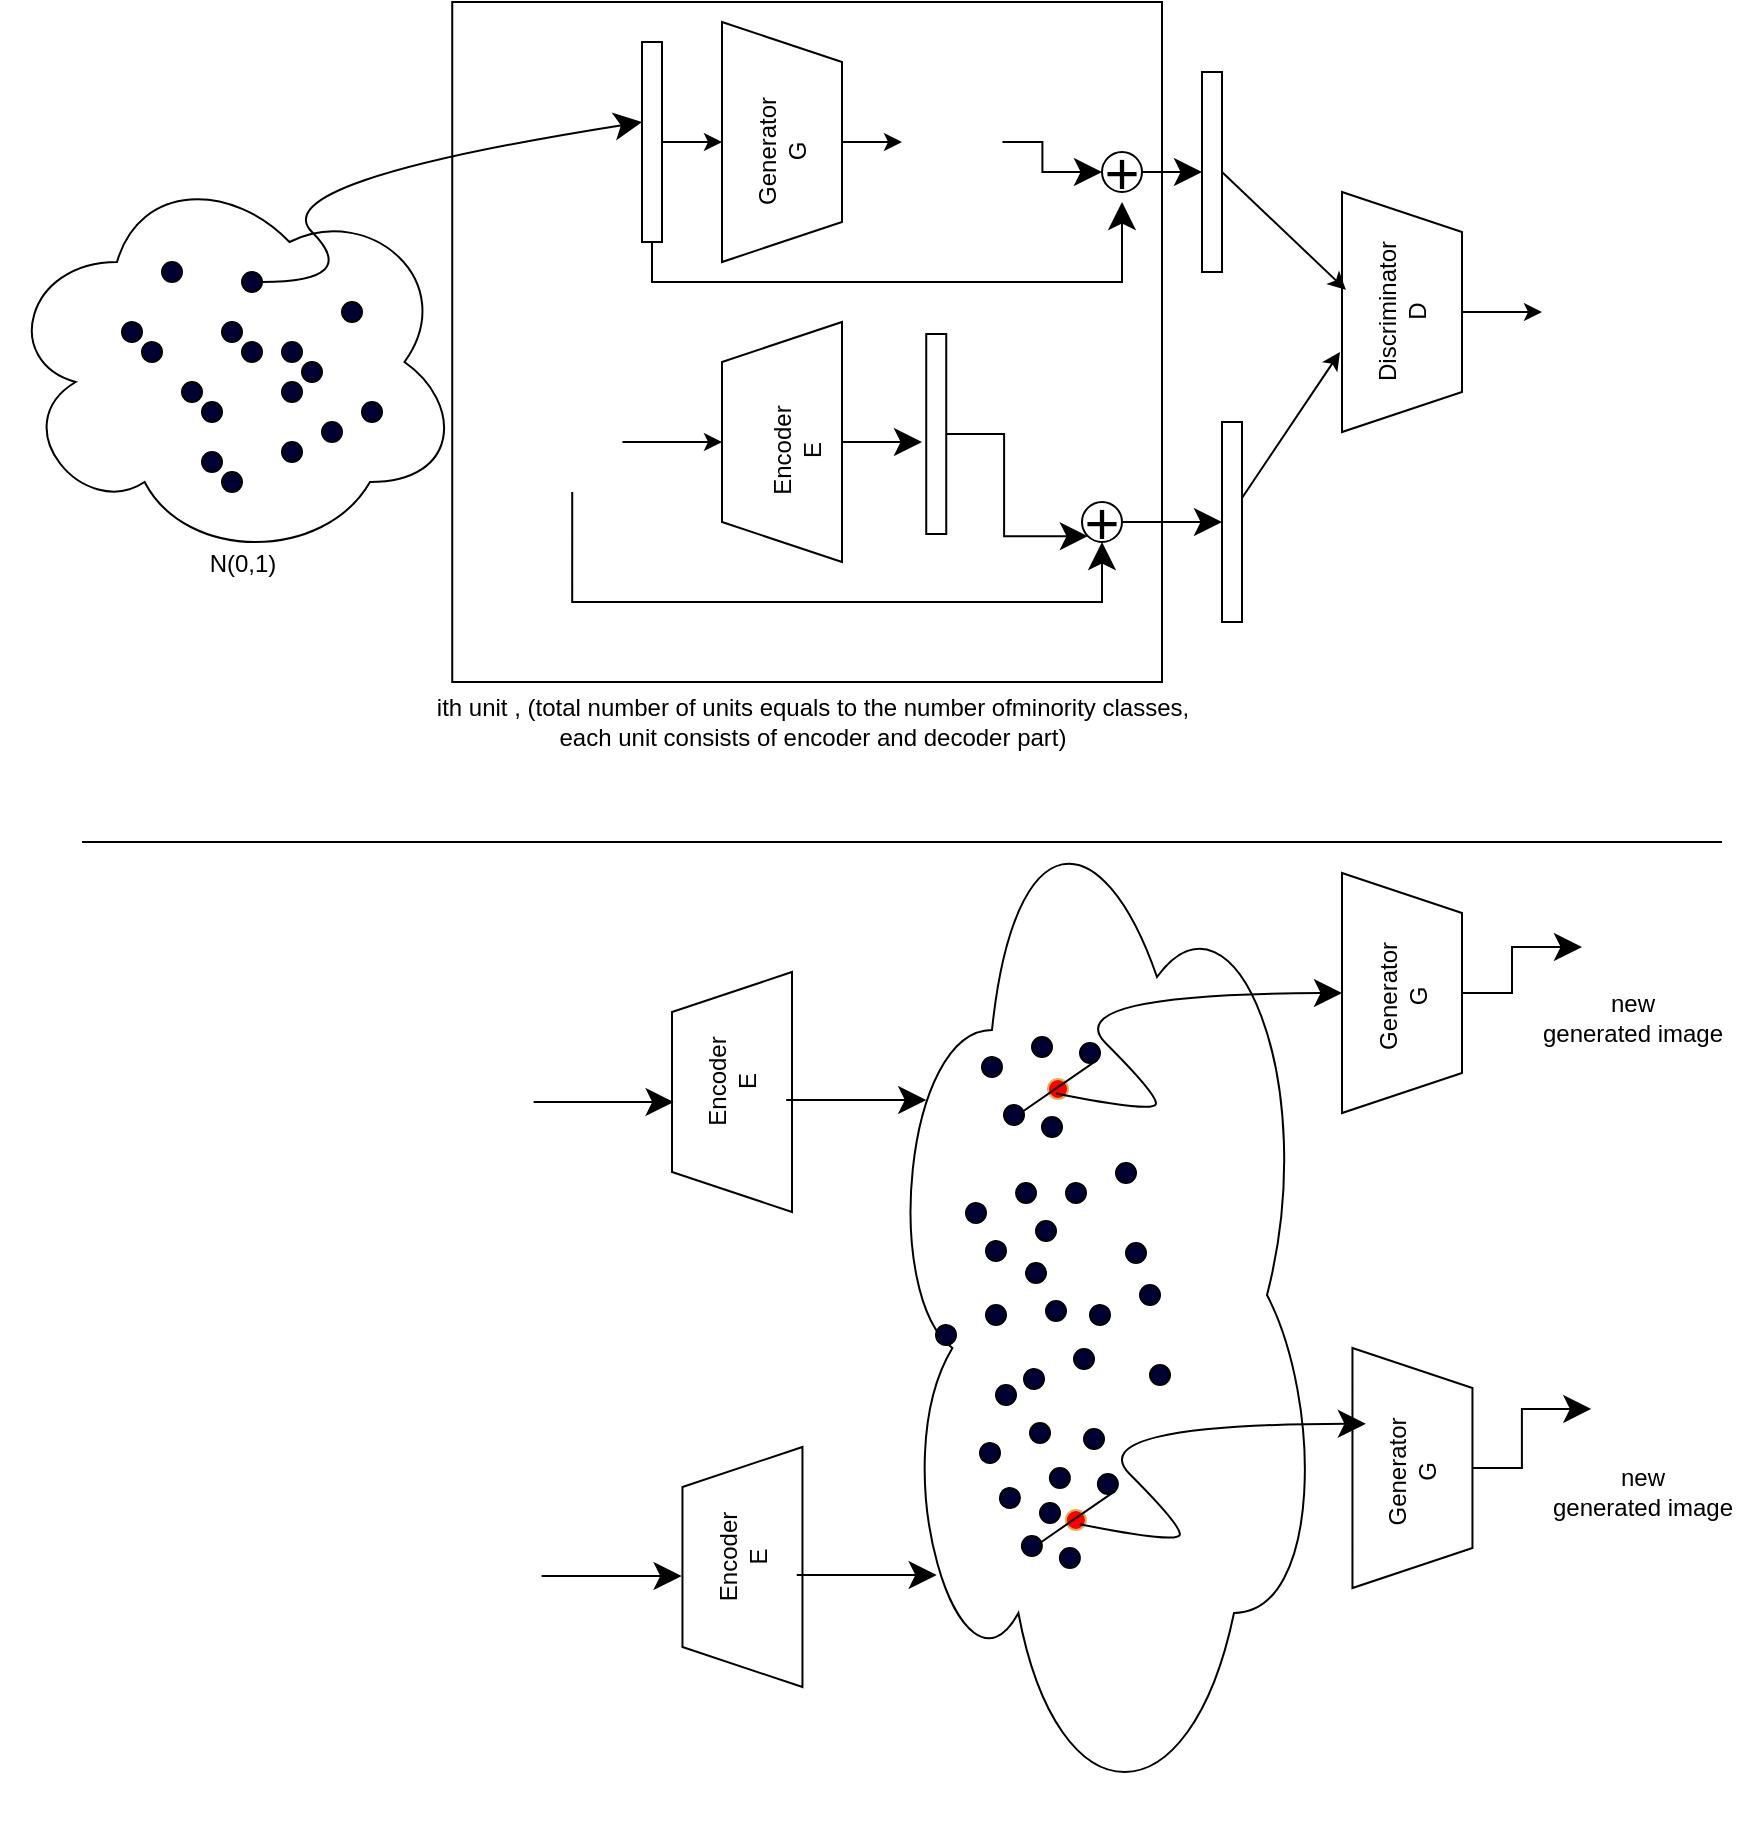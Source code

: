 <mxfile version="20.2.2" type="github">
  <diagram id="qxzACitGlQOlBvRWvhWk" name="Page-1">
    <mxGraphModel dx="1038" dy="509" grid="1" gridSize="10" guides="1" tooltips="1" connect="1" arrows="1" fold="1" page="1" pageScale="1" pageWidth="850" pageHeight="1100" math="0" shadow="0">
      <root>
        <mxCell id="0" />
        <mxCell id="1" parent="0" />
        <mxCell id="vnlqxmWjluv3XNOnIup5-1" value="" style="ellipse;shape=cloud;whiteSpace=wrap;html=1;" vertex="1" parent="1">
          <mxGeometry x="40" y="140" width="230" height="200" as="geometry" />
        </mxCell>
        <mxCell id="vnlqxmWjluv3XNOnIup5-35" style="edgeStyle=orthogonalEdgeStyle;rounded=0;orthogonalLoop=1;jettySize=auto;html=1;exitX=0.5;exitY=0;exitDx=0;exitDy=0;entryX=0;entryY=0.5;entryDx=0;entryDy=0;" edge="1" parent="1" source="vnlqxmWjluv3XNOnIup5-2" target="vnlqxmWjluv3XNOnIup5-33">
          <mxGeometry relative="1" as="geometry" />
        </mxCell>
        <mxCell id="vnlqxmWjluv3XNOnIup5-2" value="" style="shape=trapezoid;perimeter=trapezoidPerimeter;whiteSpace=wrap;html=1;fixedSize=1;rotation=90;" vertex="1" parent="1">
          <mxGeometry x="370" y="100" width="120" height="60" as="geometry" />
        </mxCell>
        <mxCell id="vnlqxmWjluv3XNOnIup5-42" style="edgeStyle=orthogonalEdgeStyle;rounded=0;jumpSize=2;orthogonalLoop=1;jettySize=auto;html=1;exitX=0.5;exitY=1;exitDx=0;exitDy=0;fontSize=30;endSize=11;" edge="1" parent="1" source="vnlqxmWjluv3XNOnIup5-3">
          <mxGeometry relative="1" as="geometry">
            <mxPoint x="500" y="280" as="targetPoint" />
          </mxGeometry>
        </mxCell>
        <mxCell id="vnlqxmWjluv3XNOnIup5-3" value="" style="shape=trapezoid;perimeter=trapezoidPerimeter;whiteSpace=wrap;html=1;fixedSize=1;rotation=-90;" vertex="1" parent="1">
          <mxGeometry x="370" y="250" width="120" height="60" as="geometry" />
        </mxCell>
        <mxCell id="vnlqxmWjluv3XNOnIup5-29" style="edgeStyle=orthogonalEdgeStyle;rounded=0;orthogonalLoop=1;jettySize=auto;html=1;exitX=0.5;exitY=0;exitDx=0;exitDy=0;" edge="1" parent="1" source="vnlqxmWjluv3XNOnIup5-4">
          <mxGeometry relative="1" as="geometry">
            <mxPoint x="810" y="215" as="targetPoint" />
          </mxGeometry>
        </mxCell>
        <mxCell id="vnlqxmWjluv3XNOnIup5-4" value="" style="shape=trapezoid;perimeter=trapezoidPerimeter;whiteSpace=wrap;html=1;fixedSize=1;rotation=90;" vertex="1" parent="1">
          <mxGeometry x="680" y="185" width="120" height="60" as="geometry" />
        </mxCell>
        <mxCell id="vnlqxmWjluv3XNOnIup5-5" value="" style="rounded=0;whiteSpace=wrap;html=1;" vertex="1" parent="1">
          <mxGeometry x="640" y="95" width="10" height="100" as="geometry" />
        </mxCell>
        <mxCell id="vnlqxmWjluv3XNOnIup5-6" value="" style="rounded=0;whiteSpace=wrap;html=1;" vertex="1" parent="1">
          <mxGeometry x="650" y="270" width="10" height="100" as="geometry" />
        </mxCell>
        <mxCell id="vnlqxmWjluv3XNOnIup5-7" value="" style="endArrow=classic;html=1;rounded=0;entryX=0.408;entryY=0.967;entryDx=0;entryDy=0;entryPerimeter=0;" edge="1" parent="1" target="vnlqxmWjluv3XNOnIup5-4">
          <mxGeometry width="50" height="50" relative="1" as="geometry">
            <mxPoint x="650" y="145" as="sourcePoint" />
            <mxPoint x="700" y="95" as="targetPoint" />
          </mxGeometry>
        </mxCell>
        <mxCell id="vnlqxmWjluv3XNOnIup5-10" value="" style="endArrow=classic;html=1;rounded=0;entryX=0.667;entryY=1.017;entryDx=0;entryDy=0;entryPerimeter=0;" edge="1" parent="1" target="vnlqxmWjluv3XNOnIup5-4">
          <mxGeometry width="50" height="50" relative="1" as="geometry">
            <mxPoint x="660" y="308" as="sourcePoint" />
            <mxPoint x="720" y="248" as="targetPoint" />
          </mxGeometry>
        </mxCell>
        <mxCell id="vnlqxmWjluv3XNOnIup5-32" style="edgeStyle=orthogonalEdgeStyle;rounded=0;orthogonalLoop=1;jettySize=auto;html=1;exitX=1;exitY=0.5;exitDx=0;exitDy=0;entryX=0.5;entryY=1;entryDx=0;entryDy=0;" edge="1" parent="1" source="vnlqxmWjluv3XNOnIup5-11" target="vnlqxmWjluv3XNOnIup5-2">
          <mxGeometry relative="1" as="geometry" />
        </mxCell>
        <mxCell id="vnlqxmWjluv3XNOnIup5-37" style="edgeStyle=orthogonalEdgeStyle;rounded=0;orthogonalLoop=1;jettySize=auto;html=1;exitX=0.5;exitY=1;exitDx=0;exitDy=0;jumpSize=2;endSize=11;" edge="1" parent="1" source="vnlqxmWjluv3XNOnIup5-11">
          <mxGeometry relative="1" as="geometry">
            <mxPoint x="600" y="160" as="targetPoint" />
            <Array as="points">
              <mxPoint x="365" y="200" />
              <mxPoint x="600" y="200" />
            </Array>
          </mxGeometry>
        </mxCell>
        <mxCell id="vnlqxmWjluv3XNOnIup5-11" value="" style="rounded=0;whiteSpace=wrap;html=1;" vertex="1" parent="1">
          <mxGeometry x="360" y="80" width="10" height="100" as="geometry" />
        </mxCell>
        <mxCell id="vnlqxmWjluv3XNOnIup5-13" value="" style="ellipse;whiteSpace=wrap;html=1;aspect=fixed;fillColor=#000033;rotation=-5;" vertex="1" parent="1">
          <mxGeometry x="100" y="220" width="10" height="10" as="geometry" />
        </mxCell>
        <mxCell id="vnlqxmWjluv3XNOnIup5-15" value="" style="ellipse;whiteSpace=wrap;html=1;aspect=fixed;fillColor=#000033;" vertex="1" parent="1">
          <mxGeometry x="120" y="190" width="10" height="10" as="geometry" />
        </mxCell>
        <mxCell id="vnlqxmWjluv3XNOnIup5-16" value="" style="ellipse;whiteSpace=wrap;html=1;aspect=fixed;fillColor=#000033;" vertex="1" parent="1">
          <mxGeometry x="130" y="250" width="10" height="10" as="geometry" />
        </mxCell>
        <mxCell id="vnlqxmWjluv3XNOnIup5-17" value="" style="ellipse;whiteSpace=wrap;html=1;aspect=fixed;fillColor=#000033;" vertex="1" parent="1">
          <mxGeometry x="160" y="195" width="10" height="10" as="geometry" />
        </mxCell>
        <mxCell id="vnlqxmWjluv3XNOnIup5-18" value="" style="ellipse;whiteSpace=wrap;html=1;aspect=fixed;fillColor=#000033;" vertex="1" parent="1">
          <mxGeometry x="150" y="220" width="10" height="10" as="geometry" />
        </mxCell>
        <mxCell id="vnlqxmWjluv3XNOnIup5-19" value="" style="ellipse;whiteSpace=wrap;html=1;aspect=fixed;fillColor=#000033;" vertex="1" parent="1">
          <mxGeometry x="180" y="230" width="10" height="10" as="geometry" />
        </mxCell>
        <mxCell id="vnlqxmWjluv3XNOnIup5-20" value="" style="ellipse;whiteSpace=wrap;html=1;aspect=fixed;fillColor=#000033;" vertex="1" parent="1">
          <mxGeometry x="140" y="285" width="10" height="10" as="geometry" />
        </mxCell>
        <mxCell id="vnlqxmWjluv3XNOnIup5-21" value="" style="ellipse;whiteSpace=wrap;html=1;aspect=fixed;fillColor=#000033;" vertex="1" parent="1">
          <mxGeometry x="180" y="250" width="10" height="10" as="geometry" />
        </mxCell>
        <mxCell id="vnlqxmWjluv3XNOnIup5-22" value="" style="ellipse;whiteSpace=wrap;html=1;aspect=fixed;fillColor=#000033;" vertex="1" parent="1">
          <mxGeometry x="180" y="280" width="10" height="10" as="geometry" />
        </mxCell>
        <mxCell id="vnlqxmWjluv3XNOnIup5-23" value="" style="ellipse;whiteSpace=wrap;html=1;aspect=fixed;fillColor=#000033;" vertex="1" parent="1">
          <mxGeometry x="200" y="270" width="10" height="10" as="geometry" />
        </mxCell>
        <mxCell id="vnlqxmWjluv3XNOnIup5-24" value="" style="ellipse;whiteSpace=wrap;html=1;aspect=fixed;fillColor=#000033;" vertex="1" parent="1">
          <mxGeometry x="210" y="210" width="10" height="10" as="geometry" />
        </mxCell>
        <mxCell id="vnlqxmWjluv3XNOnIup5-25" value="" style="ellipse;whiteSpace=wrap;html=1;aspect=fixed;fillColor=#000033;" vertex="1" parent="1">
          <mxGeometry x="220" y="260" width="10" height="10" as="geometry" />
        </mxCell>
        <mxCell id="vnlqxmWjluv3XNOnIup5-31" style="edgeStyle=orthogonalEdgeStyle;rounded=0;orthogonalLoop=1;jettySize=auto;html=1;exitX=1;exitY=0.5;exitDx=0;exitDy=0;entryX=0.5;entryY=0;entryDx=0;entryDy=0;" edge="1" parent="1" source="vnlqxmWjluv3XNOnIup5-30" target="vnlqxmWjluv3XNOnIup5-3">
          <mxGeometry relative="1" as="geometry" />
        </mxCell>
        <mxCell id="vnlqxmWjluv3XNOnIup5-45" style="edgeStyle=orthogonalEdgeStyle;rounded=0;jumpSize=2;orthogonalLoop=1;jettySize=auto;html=1;exitX=0.5;exitY=1;exitDx=0;exitDy=0;entryX=0.5;entryY=1;entryDx=0;entryDy=0;fontSize=30;endSize=11;" edge="1" parent="1" source="vnlqxmWjluv3XNOnIup5-30" target="vnlqxmWjluv3XNOnIup5-43">
          <mxGeometry relative="1" as="geometry" />
        </mxCell>
        <mxCell id="vnlqxmWjluv3XNOnIup5-30" value="" style="shape=image;verticalLabelPosition=bottom;labelBackgroundColor=default;verticalAlign=top;aspect=fixed;imageAspect=0;image=https://machinelearningmastery.com/wp-content/uploads/2019/02/sample_image.png;" vertex="1" parent="1">
          <mxGeometry x="300" y="255.03" width="50.23" height="49.94" as="geometry" />
        </mxCell>
        <mxCell id="vnlqxmWjluv3XNOnIup5-39" style="edgeStyle=orthogonalEdgeStyle;rounded=0;jumpSize=2;orthogonalLoop=1;jettySize=auto;html=1;exitX=1;exitY=0.5;exitDx=0;exitDy=0;entryX=0;entryY=0.5;entryDx=0;entryDy=0;fontSize=30;endSize=11;" edge="1" parent="1" source="vnlqxmWjluv3XNOnIup5-33" target="vnlqxmWjluv3XNOnIup5-38">
          <mxGeometry relative="1" as="geometry" />
        </mxCell>
        <mxCell id="vnlqxmWjluv3XNOnIup5-33" value="" style="shape=image;verticalLabelPosition=bottom;labelBackgroundColor=default;verticalAlign=top;aspect=fixed;imageAspect=0;image=https://machinelearningmastery.com/wp-content/uploads/2019/02/sample_image.png;" vertex="1" parent="1">
          <mxGeometry x="490" y="105.03" width="50.23" height="49.94" as="geometry" />
        </mxCell>
        <mxCell id="vnlqxmWjluv3XNOnIup5-40" style="edgeStyle=orthogonalEdgeStyle;rounded=0;jumpSize=2;orthogonalLoop=1;jettySize=auto;html=1;exitX=1;exitY=0.5;exitDx=0;exitDy=0;entryX=0;entryY=0.5;entryDx=0;entryDy=0;fontSize=30;endSize=11;" edge="1" parent="1" source="vnlqxmWjluv3XNOnIup5-38" target="vnlqxmWjluv3XNOnIup5-5">
          <mxGeometry relative="1" as="geometry" />
        </mxCell>
        <mxCell id="vnlqxmWjluv3XNOnIup5-38" value="&lt;font style=&quot;font-size: 30px;&quot;&gt;+&lt;/font&gt;" style="ellipse;whiteSpace=wrap;html=1;aspect=fixed;fillColor=none;" vertex="1" parent="1">
          <mxGeometry x="590" y="135" width="20" height="20" as="geometry" />
        </mxCell>
        <mxCell id="vnlqxmWjluv3XNOnIup5-44" style="edgeStyle=orthogonalEdgeStyle;rounded=0;jumpSize=2;orthogonalLoop=1;jettySize=auto;html=1;exitX=1;exitY=0.5;exitDx=0;exitDy=0;entryX=0;entryY=1;entryDx=0;entryDy=0;fontSize=30;endSize=11;" edge="1" parent="1" source="vnlqxmWjluv3XNOnIup5-41" target="vnlqxmWjluv3XNOnIup5-43">
          <mxGeometry relative="1" as="geometry" />
        </mxCell>
        <mxCell id="vnlqxmWjluv3XNOnIup5-41" value="" style="rounded=0;whiteSpace=wrap;html=1;" vertex="1" parent="1">
          <mxGeometry x="502.12" y="226" width="10" height="100" as="geometry" />
        </mxCell>
        <mxCell id="vnlqxmWjluv3XNOnIup5-49" value="" style="rounded=0;whiteSpace=wrap;html=1;fontSize=30;fillColor=none;" vertex="1" parent="1">
          <mxGeometry x="265.12" y="60" width="354.88" height="340" as="geometry" />
        </mxCell>
        <mxCell id="vnlqxmWjluv3XNOnIup5-47" style="edgeStyle=orthogonalEdgeStyle;rounded=0;jumpSize=2;orthogonalLoop=1;jettySize=auto;html=1;exitX=1;exitY=0.5;exitDx=0;exitDy=0;entryX=0;entryY=0.5;entryDx=0;entryDy=0;fontSize=30;endSize=11;" edge="1" parent="1" source="vnlqxmWjluv3XNOnIup5-43" target="vnlqxmWjluv3XNOnIup5-6">
          <mxGeometry relative="1" as="geometry" />
        </mxCell>
        <mxCell id="vnlqxmWjluv3XNOnIup5-43" value="&lt;font style=&quot;font-size: 30px;&quot;&gt;+&lt;/font&gt;" style="ellipse;whiteSpace=wrap;html=1;aspect=fixed;fillColor=none;" vertex="1" parent="1">
          <mxGeometry x="580" y="310" width="20" height="20" as="geometry" />
        </mxCell>
        <mxCell id="vnlqxmWjluv3XNOnIup5-48" value="" style="curved=1;endArrow=classic;html=1;rounded=0;fontSize=30;endSize=11;jumpSize=2;entryX=0;entryY=0.4;entryDx=0;entryDy=0;entryPerimeter=0;" edge="1" parent="1" target="vnlqxmWjluv3XNOnIup5-11">
          <mxGeometry width="50" height="50" relative="1" as="geometry">
            <mxPoint x="170" y="200" as="sourcePoint" />
            <mxPoint x="220" y="150" as="targetPoint" />
            <Array as="points">
              <mxPoint x="220" y="200" />
              <mxPoint x="170" y="150" />
            </Array>
          </mxGeometry>
        </mxCell>
        <mxCell id="vnlqxmWjluv3XNOnIup5-50" value="&lt;div style=&quot;font-size: 12px;&quot;&gt;&lt;font style=&quot;font-size: 12px;&quot;&gt;Encoder &lt;br&gt;&lt;/font&gt;&lt;/div&gt;&lt;div style=&quot;font-size: 12px;&quot;&gt;E&lt;br&gt;&lt;/div&gt;" style="text;html=1;resizable=0;autosize=1;align=center;verticalAlign=middle;points=[];fillColor=none;strokeColor=none;rounded=0;fontSize=30;rotation=-90;" vertex="1" parent="1">
          <mxGeometry x="402.56" y="264.97" width="70" height="40" as="geometry" />
        </mxCell>
        <mxCell id="vnlqxmWjluv3XNOnIup5-51" value="&lt;div style=&quot;font-size: 12px;&quot;&gt;&lt;font style=&quot;font-size: 12px;&quot;&gt;Generator&lt;/font&gt;&lt;/div&gt;&lt;div style=&quot;font-size: 12px;&quot;&gt;G&lt;br&gt;&lt;/div&gt;" style="text;html=1;resizable=0;autosize=1;align=center;verticalAlign=middle;points=[];fillColor=none;strokeColor=none;rounded=0;fontSize=30;rotation=-90;" vertex="1" parent="1">
          <mxGeometry x="390" y="114.97" width="80" height="40" as="geometry" />
        </mxCell>
        <mxCell id="vnlqxmWjluv3XNOnIup5-52" value="&lt;div style=&quot;font-size: 12px;&quot;&gt;&lt;font style=&quot;font-size: 12px;&quot;&gt;Discriminator&lt;/font&gt;&lt;/div&gt;&lt;div style=&quot;font-size: 12px;&quot;&gt;&lt;font style=&quot;font-size: 12px;&quot;&gt;D&lt;/font&gt;&lt;br&gt;&lt;/div&gt;" style="text;html=1;resizable=0;autosize=1;align=center;verticalAlign=middle;points=[];fillColor=none;strokeColor=none;rounded=0;fontSize=30;rotation=-90;" vertex="1" parent="1">
          <mxGeometry x="695" y="195.0" width="90" height="40" as="geometry" />
        </mxCell>
        <mxCell id="vnlqxmWjluv3XNOnIup5-53" value="N(0,1)" style="text;html=1;resizable=0;autosize=1;align=center;verticalAlign=middle;points=[];fillColor=none;strokeColor=none;rounded=0;fontSize=12;" vertex="1" parent="1">
          <mxGeometry x="130" y="326" width="60" height="30" as="geometry" />
        </mxCell>
        <mxCell id="vnlqxmWjluv3XNOnIup5-54" value="&lt;div&gt;ith unit , (total number of units equals to the number ofminority classes, &lt;br&gt;&lt;/div&gt;&lt;div&gt;each unit consists of encoder and decoder part)&lt;/div&gt;" style="text;html=1;resizable=0;autosize=1;align=center;verticalAlign=middle;points=[];fillColor=none;strokeColor=none;rounded=0;fontSize=12;" vertex="1" parent="1">
          <mxGeometry x="245" y="400" width="400" height="40" as="geometry" />
        </mxCell>
        <mxCell id="vnlqxmWjluv3XNOnIup5-55" value="" style="endArrow=none;html=1;rounded=0;fontSize=12;endSize=11;jumpSize=2;" edge="1" parent="1">
          <mxGeometry width="50" height="50" relative="1" as="geometry">
            <mxPoint x="80" y="480" as="sourcePoint" />
            <mxPoint x="900" y="480" as="targetPoint" />
          </mxGeometry>
        </mxCell>
        <mxCell id="vnlqxmWjluv3XNOnIup5-56" value="&lt;div style=&quot;font-size: 12px;&quot;&gt;&lt;font style=&quot;font-size: 12px;&quot;&gt;Encoder &lt;br&gt;&lt;/font&gt;&lt;/div&gt;&lt;div style=&quot;font-size: 12px;&quot;&gt;E&lt;br&gt;&lt;/div&gt;" style="text;html=1;resizable=0;autosize=1;align=center;verticalAlign=middle;points=[];fillColor=none;strokeColor=none;rounded=0;fontSize=30;rotation=-90;" vertex="1" parent="1">
          <mxGeometry x="370" y="580" width="70" height="40" as="geometry" />
        </mxCell>
        <mxCell id="vnlqxmWjluv3XNOnIup5-57" value="" style="shape=trapezoid;perimeter=trapezoidPerimeter;whiteSpace=wrap;html=1;fixedSize=1;fontSize=12;fillColor=none;rotation=-90;" vertex="1" parent="1">
          <mxGeometry x="345" y="575" width="120" height="60" as="geometry" />
        </mxCell>
        <mxCell id="vnlqxmWjluv3XNOnIup5-59" value="" style="shape=image;verticalLabelPosition=bottom;labelBackgroundColor=default;verticalAlign=top;aspect=fixed;imageAspect=0;image=https://machinelearningmastery.com/wp-content/uploads/2019/02/sample_image.png;" vertex="1" parent="1">
          <mxGeometry x="210" y="540" width="40.23" height="40" as="geometry" />
        </mxCell>
        <mxCell id="vnlqxmWjluv3XNOnIup5-60" value="" style="shape=image;verticalLabelPosition=bottom;labelBackgroundColor=default;verticalAlign=top;aspect=fixed;imageAspect=0;image=https://machinelearningmastery.com/wp-content/uploads/2019/02/sample_image.png;" vertex="1" parent="1">
          <mxGeometry x="260.23" y="510.46" width="39.77" height="39.54" as="geometry" />
        </mxCell>
        <mxCell id="vnlqxmWjluv3XNOnIup5-61" value="" style="shape=image;verticalLabelPosition=bottom;labelBackgroundColor=default;verticalAlign=top;aspect=fixed;imageAspect=0;image=https://machinelearningmastery.com/wp-content/uploads/2019/02/sample_image.png;" vertex="1" parent="1">
          <mxGeometry x="270" y="560" width="39.77" height="39.54" as="geometry" />
        </mxCell>
        <mxCell id="vnlqxmWjluv3XNOnIup5-62" value="" style="shape=image;verticalLabelPosition=bottom;labelBackgroundColor=default;verticalAlign=top;aspect=fixed;imageAspect=0;image=https://machinelearningmastery.com/wp-content/uploads/2019/02/sample_image.png;" vertex="1" parent="1">
          <mxGeometry x="200" y="490" width="39.77" height="39.54" as="geometry" />
        </mxCell>
        <mxCell id="vnlqxmWjluv3XNOnIup5-63" value="" style="shape=image;verticalLabelPosition=bottom;labelBackgroundColor=default;verticalAlign=top;aspect=fixed;imageAspect=0;image=https://i.stack.imgur.com/BvH4E.png;" vertex="1" parent="1">
          <mxGeometry x="160" y="760" width="40.69" height="53.03" as="geometry" />
        </mxCell>
        <mxCell id="vnlqxmWjluv3XNOnIup5-64" value="" style="shape=image;verticalLabelPosition=bottom;labelBackgroundColor=default;verticalAlign=top;aspect=fixed;imageAspect=0;image=https://i.stack.imgur.com/BvH4E.png;" vertex="1" parent="1">
          <mxGeometry x="207" y="770" width="40.69" height="53.03" as="geometry" />
        </mxCell>
        <mxCell id="vnlqxmWjluv3XNOnIup5-65" value="" style="shape=image;verticalLabelPosition=bottom;labelBackgroundColor=default;verticalAlign=top;aspect=fixed;imageAspect=0;image=https://i.stack.imgur.com/BvH4E.png;" vertex="1" parent="1">
          <mxGeometry x="160" y="822" width="40.69" height="53.03" as="geometry" />
        </mxCell>
        <mxCell id="vnlqxmWjluv3XNOnIup5-66" value="" style="shape=image;verticalLabelPosition=bottom;labelBackgroundColor=default;verticalAlign=top;aspect=fixed;imageAspect=0;image=https://i.stack.imgur.com/BvH4E.png;" vertex="1" parent="1">
          <mxGeometry x="210" y="850" width="40.69" height="53.03" as="geometry" />
        </mxCell>
        <mxCell id="vnlqxmWjluv3XNOnIup5-67" value="" style="shape=image;verticalLabelPosition=bottom;labelBackgroundColor=default;verticalAlign=top;aspect=fixed;imageAspect=0;image=https://i.stack.imgur.com/BvH4E.png;" vertex="1" parent="1">
          <mxGeometry x="265.12" y="790" width="40.69" height="53.03" as="geometry" />
        </mxCell>
        <mxCell id="vnlqxmWjluv3XNOnIup5-68" value="" style="endArrow=classic;html=1;rounded=0;fontSize=12;endSize=11;jumpSize=2;" edge="1" parent="1">
          <mxGeometry width="50" height="50" relative="1" as="geometry">
            <mxPoint x="305.81" y="610" as="sourcePoint" />
            <mxPoint x="375.81" y="610" as="targetPoint" />
          </mxGeometry>
        </mxCell>
        <mxCell id="vnlqxmWjluv3XNOnIup5-69" value="" style="endArrow=classic;html=1;rounded=0;fontSize=12;endSize=11;jumpSize=2;" edge="1" parent="1">
          <mxGeometry width="50" height="50" relative="1" as="geometry">
            <mxPoint x="432.12" y="609" as="sourcePoint" />
            <mxPoint x="502.12" y="609" as="targetPoint" />
          </mxGeometry>
        </mxCell>
        <mxCell id="vnlqxmWjluv3XNOnIup5-74" value="" style="ellipse;whiteSpace=wrap;html=1;aspect=fixed;fillColor=#000033;rotation=-5;" vertex="1" parent="1">
          <mxGeometry x="110" y="230" width="10" height="10" as="geometry" />
        </mxCell>
        <mxCell id="vnlqxmWjluv3XNOnIup5-75" value="" style="ellipse;whiteSpace=wrap;html=1;aspect=fixed;fillColor=#000033;" vertex="1" parent="1">
          <mxGeometry x="140" y="260" width="10" height="10" as="geometry" />
        </mxCell>
        <mxCell id="vnlqxmWjluv3XNOnIup5-76" value="" style="ellipse;whiteSpace=wrap;html=1;aspect=fixed;fillColor=#000033;" vertex="1" parent="1">
          <mxGeometry x="160" y="230" width="10" height="10" as="geometry" />
        </mxCell>
        <mxCell id="vnlqxmWjluv3XNOnIup5-77" value="" style="ellipse;whiteSpace=wrap;html=1;aspect=fixed;fillColor=#000033;" vertex="1" parent="1">
          <mxGeometry x="190" y="240" width="10" height="10" as="geometry" />
        </mxCell>
        <mxCell id="vnlqxmWjluv3XNOnIup5-78" value="" style="ellipse;whiteSpace=wrap;html=1;aspect=fixed;fillColor=#000033;" vertex="1" parent="1">
          <mxGeometry x="150" y="295" width="10" height="10" as="geometry" />
        </mxCell>
        <mxCell id="vnlqxmWjluv3XNOnIup5-79" value="" style="ellipse;whiteSpace=wrap;html=1;aspect=fixed;fillColor=#000033;rotation=-5;" vertex="1" parent="1">
          <mxGeometry x="530" y="587.5" width="10" height="10" as="geometry" />
        </mxCell>
        <mxCell id="vnlqxmWjluv3XNOnIup5-80" value="" style="ellipse;whiteSpace=wrap;html=1;aspect=fixed;fillColor=#000033;" vertex="1" parent="1">
          <mxGeometry x="560" y="617.5" width="10" height="10" as="geometry" />
        </mxCell>
        <mxCell id="vnlqxmWjluv3XNOnIup5-81" value="" style="ellipse;whiteSpace=wrap;html=1;aspect=fixed;fillColor=#FF0000;strokeColor=#d6b656;" vertex="1" parent="1">
          <mxGeometry x="563" y="598.5" width="10" height="10" as="geometry" />
        </mxCell>
        <mxCell id="vnlqxmWjluv3XNOnIup5-82" value="" style="ellipse;whiteSpace=wrap;html=1;aspect=fixed;fillColor=#000033;" vertex="1" parent="1">
          <mxGeometry x="610" y="597.5" as="geometry" />
        </mxCell>
        <mxCell id="vnlqxmWjluv3XNOnIup5-83" value="" style="ellipse;whiteSpace=wrap;html=1;aspect=fixed;fillColor=#000033;" vertex="1" parent="1">
          <mxGeometry x="555" y="577.5" width="10" height="10" as="geometry" />
        </mxCell>
        <mxCell id="vnlqxmWjluv3XNOnIup5-85" value="" style="ellipse;whiteSpace=wrap;html=1;aspect=fixed;fillColor=#000033;" vertex="1" parent="1">
          <mxGeometry x="541" y="611.5" width="10" height="10" as="geometry" />
        </mxCell>
        <mxCell id="vnlqxmWjluv3XNOnIup5-86" value="" style="ellipse;whiteSpace=wrap;html=1;aspect=fixed;fillColor=#000033;" vertex="1" parent="1">
          <mxGeometry x="579" y="580.5" width="10" height="10" as="geometry" />
        </mxCell>
        <mxCell id="vnlqxmWjluv3XNOnIup5-87" value="" style="endArrow=none;html=1;rounded=0;fontSize=12;endSize=11;jumpSize=2;entryX=1;entryY=1;entryDx=0;entryDy=0;" edge="1" parent="1" target="vnlqxmWjluv3XNOnIup5-86">
          <mxGeometry width="50" height="50" relative="1" as="geometry">
            <mxPoint x="550" y="615" as="sourcePoint" />
            <mxPoint x="600" y="565" as="targetPoint" />
          </mxGeometry>
        </mxCell>
        <mxCell id="vnlqxmWjluv3XNOnIup5-89" value="" style="shape=image;verticalLabelPosition=bottom;labelBackgroundColor=default;verticalAlign=top;aspect=fixed;imageAspect=0;image=https://machinelearningmastery.com/wp-content/uploads/2019/02/sample_image.png;" vertex="1" parent="1">
          <mxGeometry x="830" y="512.73" width="39.77" height="39.54" as="geometry" />
        </mxCell>
        <mxCell id="vnlqxmWjluv3XNOnIup5-90" value="&lt;div&gt;new&lt;/div&gt;&lt;div&gt;generated image &lt;br&gt;&lt;/div&gt;" style="text;html=1;resizable=0;autosize=1;align=center;verticalAlign=middle;points=[];fillColor=none;strokeColor=none;rounded=0;fontSize=12;" vertex="1" parent="1">
          <mxGeometry x="800" y="547.5" width="110" height="40" as="geometry" />
        </mxCell>
        <mxCell id="vnlqxmWjluv3XNOnIup5-114" style="edgeStyle=orthogonalEdgeStyle;rounded=0;jumpSize=2;orthogonalLoop=1;jettySize=auto;html=1;exitX=0.5;exitY=0;exitDx=0;exitDy=0;entryX=0;entryY=0.5;entryDx=0;entryDy=0;fontSize=12;endSize=11;" edge="1" parent="1" source="vnlqxmWjluv3XNOnIup5-92" target="vnlqxmWjluv3XNOnIup5-89">
          <mxGeometry relative="1" as="geometry" />
        </mxCell>
        <mxCell id="vnlqxmWjluv3XNOnIup5-92" value="" style="shape=trapezoid;perimeter=trapezoidPerimeter;whiteSpace=wrap;html=1;fixedSize=1;fontSize=12;fillColor=none;rotation=90;" vertex="1" parent="1">
          <mxGeometry x="680" y="525.5" width="120" height="60" as="geometry" />
        </mxCell>
        <mxCell id="vnlqxmWjluv3XNOnIup5-93" value="&lt;div&gt;Generator &lt;br&gt;&lt;/div&gt;&lt;div&gt;G&lt;br&gt;&lt;/div&gt;" style="text;html=1;resizable=0;autosize=1;align=center;verticalAlign=middle;points=[];fillColor=none;strokeColor=none;rounded=0;fontSize=12;rotation=-90;" vertex="1" parent="1">
          <mxGeometry x="700" y="537.5" width="80" height="40" as="geometry" />
        </mxCell>
        <mxCell id="vnlqxmWjluv3XNOnIup5-115" value="&lt;div style=&quot;font-size: 12px;&quot;&gt;&lt;font style=&quot;font-size: 12px;&quot;&gt;Encoder &lt;br&gt;&lt;/font&gt;&lt;/div&gt;&lt;div style=&quot;font-size: 12px;&quot;&gt;E&lt;br&gt;&lt;/div&gt;" style="text;html=1;resizable=0;autosize=1;align=center;verticalAlign=middle;points=[];fillColor=none;strokeColor=none;rounded=0;fontSize=30;rotation=-90;" vertex="1" parent="1">
          <mxGeometry x="375.23" y="817.5" width="70" height="40" as="geometry" />
        </mxCell>
        <mxCell id="vnlqxmWjluv3XNOnIup5-116" value="" style="shape=trapezoid;perimeter=trapezoidPerimeter;whiteSpace=wrap;html=1;fixedSize=1;fontSize=12;fillColor=none;rotation=-90;" vertex="1" parent="1">
          <mxGeometry x="350.23" y="812.5" width="120" height="60" as="geometry" />
        </mxCell>
        <mxCell id="vnlqxmWjluv3XNOnIup5-117" value="" style="endArrow=classic;html=1;rounded=0;fontSize=12;endSize=11;jumpSize=2;" edge="1" parent="1">
          <mxGeometry width="50" height="50" relative="1" as="geometry">
            <mxPoint x="437.35" y="846.5" as="sourcePoint" />
            <mxPoint x="507.35" y="846.5" as="targetPoint" />
          </mxGeometry>
        </mxCell>
        <mxCell id="vnlqxmWjluv3XNOnIup5-128" value="&lt;div&gt;new&lt;/div&gt;&lt;div&gt;generated image &lt;br&gt;&lt;/div&gt;" style="text;html=1;resizable=0;autosize=1;align=center;verticalAlign=middle;points=[];fillColor=none;strokeColor=none;rounded=0;fontSize=12;" vertex="1" parent="1">
          <mxGeometry x="805.23" y="785" width="110" height="40" as="geometry" />
        </mxCell>
        <mxCell id="vnlqxmWjluv3XNOnIup5-171" style="edgeStyle=orthogonalEdgeStyle;rounded=0;jumpSize=2;orthogonalLoop=1;jettySize=auto;html=1;exitX=0.5;exitY=0;exitDx=0;exitDy=0;entryX=0;entryY=0.5;entryDx=0;entryDy=0;fontSize=12;endSize=11;" edge="1" parent="1" source="vnlqxmWjluv3XNOnIup5-130" target="vnlqxmWjluv3XNOnIup5-169">
          <mxGeometry relative="1" as="geometry" />
        </mxCell>
        <mxCell id="vnlqxmWjluv3XNOnIup5-130" value="" style="shape=trapezoid;perimeter=trapezoidPerimeter;whiteSpace=wrap;html=1;fixedSize=1;fontSize=12;fillColor=none;rotation=90;" vertex="1" parent="1">
          <mxGeometry x="685.23" y="763" width="120" height="60" as="geometry" />
        </mxCell>
        <mxCell id="vnlqxmWjluv3XNOnIup5-131" value="&lt;div&gt;Generator &lt;br&gt;&lt;/div&gt;&lt;div&gt;G&lt;br&gt;&lt;/div&gt;" style="text;html=1;resizable=0;autosize=1;align=center;verticalAlign=middle;points=[];fillColor=none;strokeColor=none;rounded=0;fontSize=12;rotation=-90;" vertex="1" parent="1">
          <mxGeometry x="705.23" y="775" width="80" height="40" as="geometry" />
        </mxCell>
        <mxCell id="vnlqxmWjluv3XNOnIup5-132" value="" style="ellipse;whiteSpace=wrap;html=1;aspect=fixed;fillColor=#000033;rotation=-5;" vertex="1" parent="1">
          <mxGeometry x="538.94" y="803" width="10" height="10" as="geometry" />
        </mxCell>
        <mxCell id="vnlqxmWjluv3XNOnIup5-133" value="" style="ellipse;whiteSpace=wrap;html=1;aspect=fixed;fillColor=#000033;" vertex="1" parent="1">
          <mxGeometry x="568.94" y="833" width="10" height="10" as="geometry" />
        </mxCell>
        <mxCell id="vnlqxmWjluv3XNOnIup5-134" value="" style="ellipse;whiteSpace=wrap;html=1;aspect=fixed;fillColor=#FF0000;strokeColor=#d6b656;" vertex="1" parent="1">
          <mxGeometry x="571.94" y="814" width="10" height="10" as="geometry" />
        </mxCell>
        <mxCell id="vnlqxmWjluv3XNOnIup5-135" value="" style="ellipse;whiteSpace=wrap;html=1;aspect=fixed;fillColor=#000033;" vertex="1" parent="1">
          <mxGeometry x="618.94" y="813" as="geometry" />
        </mxCell>
        <mxCell id="vnlqxmWjluv3XNOnIup5-136" value="" style="ellipse;whiteSpace=wrap;html=1;aspect=fixed;fillColor=#000033;" vertex="1" parent="1">
          <mxGeometry x="563.94" y="793" width="10" height="10" as="geometry" />
        </mxCell>
        <mxCell id="vnlqxmWjluv3XNOnIup5-137" value="" style="ellipse;whiteSpace=wrap;html=1;aspect=fixed;fillColor=#000033;" vertex="1" parent="1">
          <mxGeometry x="549.94" y="827" width="10" height="10" as="geometry" />
        </mxCell>
        <mxCell id="vnlqxmWjluv3XNOnIup5-138" value="" style="ellipse;whiteSpace=wrap;html=1;aspect=fixed;fillColor=#000033;" vertex="1" parent="1">
          <mxGeometry x="587.94" y="796" width="10" height="10" as="geometry" />
        </mxCell>
        <mxCell id="vnlqxmWjluv3XNOnIup5-139" value="" style="endArrow=none;html=1;rounded=0;fontSize=12;endSize=11;jumpSize=2;entryX=1;entryY=1;entryDx=0;entryDy=0;" edge="1" parent="1" target="vnlqxmWjluv3XNOnIup5-138">
          <mxGeometry width="50" height="50" relative="1" as="geometry">
            <mxPoint x="558.94" y="830.5" as="sourcePoint" />
            <mxPoint x="608.94" y="780.5" as="targetPoint" />
          </mxGeometry>
        </mxCell>
        <mxCell id="vnlqxmWjluv3XNOnIup5-141" value="" style="endArrow=classic;html=1;rounded=0;fontSize=12;endSize=11;jumpSize=2;" edge="1" parent="1">
          <mxGeometry width="50" height="50" relative="1" as="geometry">
            <mxPoint x="309.81" y="847" as="sourcePoint" />
            <mxPoint x="379.81" y="847" as="targetPoint" />
          </mxGeometry>
        </mxCell>
        <mxCell id="vnlqxmWjluv3XNOnIup5-143" value="" style="ellipse;shape=cloud;whiteSpace=wrap;html=1;fontSize=12;fillColor=none;" vertex="1" parent="1">
          <mxGeometry x="480" y="441.5" width="220" height="530" as="geometry" />
        </mxCell>
        <mxCell id="vnlqxmWjluv3XNOnIup5-142" value="" style="curved=1;endArrow=classic;html=1;rounded=0;fontSize=12;endSize=11;jumpSize=2;entryX=0.5;entryY=1;entryDx=0;entryDy=0;" edge="1" parent="1" target="vnlqxmWjluv3XNOnIup5-92">
          <mxGeometry width="50" height="50" relative="1" as="geometry">
            <mxPoint x="567" y="605.76" as="sourcePoint" />
            <mxPoint x="695" y="495.24" as="targetPoint" />
            <Array as="points">
              <mxPoint x="617" y="615.76" />
              <mxPoint x="617" y="605.76" />
              <mxPoint x="567" y="555.76" />
            </Array>
          </mxGeometry>
        </mxCell>
        <mxCell id="vnlqxmWjluv3XNOnIup5-145" value="" style="curved=1;endArrow=classic;html=1;rounded=0;fontSize=12;endSize=11;jumpSize=2;entryX=0.5;entryY=1;entryDx=0;entryDy=0;" edge="1" parent="1">
          <mxGeometry width="50" height="50" relative="1" as="geometry">
            <mxPoint x="578.94" y="821.13" as="sourcePoint" />
            <mxPoint x="721.94" y="770.87" as="targetPoint" />
            <Array as="points">
              <mxPoint x="628.94" y="831.13" />
              <mxPoint x="628.94" y="821.13" />
              <mxPoint x="578.94" y="771.13" />
            </Array>
          </mxGeometry>
        </mxCell>
        <mxCell id="vnlqxmWjluv3XNOnIup5-148" value="" style="ellipse;whiteSpace=wrap;html=1;aspect=fixed;fillColor=#000033;rotation=-5;" vertex="1" parent="1">
          <mxGeometry x="572" y="650.5" width="10" height="10" as="geometry" />
        </mxCell>
        <mxCell id="vnlqxmWjluv3XNOnIup5-149" value="" style="ellipse;whiteSpace=wrap;html=1;aspect=fixed;fillColor=#000033;" vertex="1" parent="1">
          <mxGeometry x="602" y="680.5" width="10" height="10" as="geometry" />
        </mxCell>
        <mxCell id="vnlqxmWjluv3XNOnIup5-150" value="" style="ellipse;whiteSpace=wrap;html=1;aspect=fixed;fillColor=#000033;" vertex="1" parent="1">
          <mxGeometry x="597" y="640.5" width="10" height="10" as="geometry" />
        </mxCell>
        <mxCell id="vnlqxmWjluv3XNOnIup5-151" value="" style="ellipse;whiteSpace=wrap;html=1;aspect=fixed;fillColor=#000033;rotation=-5;" vertex="1" parent="1">
          <mxGeometry x="522" y="660.5" width="10" height="10" as="geometry" />
        </mxCell>
        <mxCell id="vnlqxmWjluv3XNOnIup5-152" value="" style="ellipse;whiteSpace=wrap;html=1;aspect=fixed;fillColor=#000033;" vertex="1" parent="1">
          <mxGeometry x="552" y="690.5" width="10" height="10" as="geometry" />
        </mxCell>
        <mxCell id="vnlqxmWjluv3XNOnIup5-153" value="" style="ellipse;whiteSpace=wrap;html=1;aspect=fixed;fillColor=#000033;" vertex="1" parent="1">
          <mxGeometry x="547" y="650.5" width="10" height="10" as="geometry" />
        </mxCell>
        <mxCell id="vnlqxmWjluv3XNOnIup5-154" value="" style="ellipse;whiteSpace=wrap;html=1;aspect=fixed;fillColor=#000033;rotation=-5;" vertex="1" parent="1">
          <mxGeometry x="532" y="679.5" width="10" height="10" as="geometry" />
        </mxCell>
        <mxCell id="vnlqxmWjluv3XNOnIup5-155" value="" style="ellipse;whiteSpace=wrap;html=1;aspect=fixed;fillColor=#000033;" vertex="1" parent="1">
          <mxGeometry x="562" y="709.5" width="10" height="10" as="geometry" />
        </mxCell>
        <mxCell id="vnlqxmWjluv3XNOnIup5-156" value="" style="ellipse;whiteSpace=wrap;html=1;aspect=fixed;fillColor=#000033;" vertex="1" parent="1">
          <mxGeometry x="557" y="669.5" width="10" height="10" as="geometry" />
        </mxCell>
        <mxCell id="vnlqxmWjluv3XNOnIup5-157" value="" style="ellipse;whiteSpace=wrap;html=1;aspect=fixed;fillColor=#000033;rotation=-5;" vertex="1" parent="1">
          <mxGeometry x="584" y="711.5" width="10" height="10" as="geometry" />
        </mxCell>
        <mxCell id="vnlqxmWjluv3XNOnIup5-158" value="" style="ellipse;whiteSpace=wrap;html=1;aspect=fixed;fillColor=#000033;" vertex="1" parent="1">
          <mxGeometry x="614" y="741.5" width="10" height="10" as="geometry" />
        </mxCell>
        <mxCell id="vnlqxmWjluv3XNOnIup5-159" value="" style="ellipse;whiteSpace=wrap;html=1;aspect=fixed;fillColor=#000033;" vertex="1" parent="1">
          <mxGeometry x="609" y="701.5" width="10" height="10" as="geometry" />
        </mxCell>
        <mxCell id="vnlqxmWjluv3XNOnIup5-160" value="" style="ellipse;whiteSpace=wrap;html=1;aspect=fixed;fillColor=#000033;rotation=-5;" vertex="1" parent="1">
          <mxGeometry x="507" y="721.5" width="10" height="10" as="geometry" />
        </mxCell>
        <mxCell id="vnlqxmWjluv3XNOnIup5-161" value="" style="ellipse;whiteSpace=wrap;html=1;aspect=fixed;fillColor=#000033;" vertex="1" parent="1">
          <mxGeometry x="537" y="751.5" width="10" height="10" as="geometry" />
        </mxCell>
        <mxCell id="vnlqxmWjluv3XNOnIup5-162" value="" style="ellipse;whiteSpace=wrap;html=1;aspect=fixed;fillColor=#000033;" vertex="1" parent="1">
          <mxGeometry x="532" y="711.5" width="10" height="10" as="geometry" />
        </mxCell>
        <mxCell id="vnlqxmWjluv3XNOnIup5-163" value="" style="ellipse;whiteSpace=wrap;html=1;aspect=fixed;fillColor=#000033;rotation=-5;" vertex="1" parent="1">
          <mxGeometry x="529" y="780.5" width="10" height="10" as="geometry" />
        </mxCell>
        <mxCell id="vnlqxmWjluv3XNOnIup5-164" value="" style="ellipse;whiteSpace=wrap;html=1;aspect=fixed;fillColor=#000033;" vertex="1" parent="1">
          <mxGeometry x="559" y="810.5" width="10" height="10" as="geometry" />
        </mxCell>
        <mxCell id="vnlqxmWjluv3XNOnIup5-165" value="" style="ellipse;whiteSpace=wrap;html=1;aspect=fixed;fillColor=#000033;" vertex="1" parent="1">
          <mxGeometry x="554" y="770.5" width="10" height="10" as="geometry" />
        </mxCell>
        <mxCell id="vnlqxmWjluv3XNOnIup5-166" value="" style="ellipse;whiteSpace=wrap;html=1;aspect=fixed;fillColor=#000033;rotation=-5;" vertex="1" parent="1">
          <mxGeometry x="551" y="743.5" width="10" height="10" as="geometry" />
        </mxCell>
        <mxCell id="vnlqxmWjluv3XNOnIup5-167" value="" style="ellipse;whiteSpace=wrap;html=1;aspect=fixed;fillColor=#000033;" vertex="1" parent="1">
          <mxGeometry x="581" y="773.5" width="10" height="10" as="geometry" />
        </mxCell>
        <mxCell id="vnlqxmWjluv3XNOnIup5-168" value="" style="ellipse;whiteSpace=wrap;html=1;aspect=fixed;fillColor=#000033;" vertex="1" parent="1">
          <mxGeometry x="576" y="733.5" width="10" height="10" as="geometry" />
        </mxCell>
        <mxCell id="vnlqxmWjluv3XNOnIup5-169" value="" style="shape=image;verticalLabelPosition=bottom;labelBackgroundColor=default;verticalAlign=top;aspect=fixed;imageAspect=0;image=https://i.stack.imgur.com/BvH4E.png;" vertex="1" parent="1">
          <mxGeometry x="834.65" y="736.97" width="40.69" height="53.03" as="geometry" />
        </mxCell>
      </root>
    </mxGraphModel>
  </diagram>
</mxfile>
